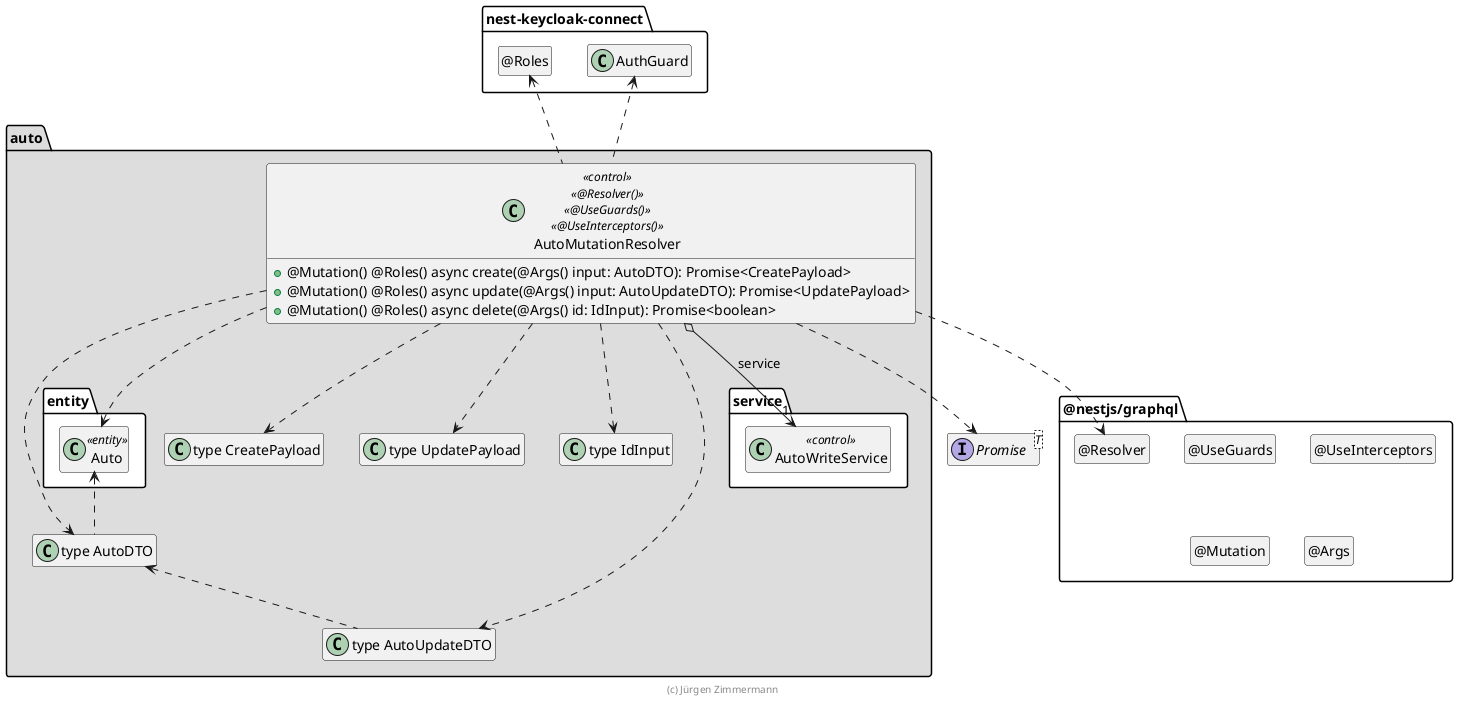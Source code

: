 @startuml Controller-Klasse

interface Promise<T>

package @nestjs/graphql {
  class "@Resolver" as Resolver
  hide Resolver circle

  class "@UseGuards" as UseGuards
  hide UseGuards circle

  class "@UseInterceptors" as UseInterceptors
  hide UseInterceptors circle

  class "@Mutation" as Mutation
  hide Mutation circle

  class "@Args" as Args
  hide Args circle
}

package nest-keycloak-connect {
  class AuthGuard
  class "@Roles" as Roles
  hide Roles circle
}

package auto #DDDDDD {
  package entity #FFFFFF {
    class Auto <<entity>>
  }

  package service #FFFFFF {
    class AutoWriteService << control >>
  }

  class "type AutoDTO" as AutoDTO
  class "type AutoUpdateDTO" as AutoUpdateDTO
  class "type CreatePayload" as CreatePayload
  class "type UpdatePayload" as UpdatePayload
  class "type IdInput" as IdInput

  class AutoMutationResolver << control >> << @Resolver() >> << @UseGuards() >> << @UseInterceptors() >> {
    + @Mutation() @Roles() async create(@Args() input: AutoDTO): Promise<CreatePayload>
    + @Mutation() @Roles() async update(@Args() input: AutoUpdateDTO): Promise<UpdatePayload>
    + @Mutation() @Roles() async delete(@Args() id: IdInput): Promise<boolean>
  }

  AutoMutationResolver o-down-> "1" AutoWriteService : service

  AutoMutationResolver ..> AutoDTO
  AutoMutationResolver ..> AutoUpdateDTO
  AutoMutationResolver ..> CreatePayload
  AutoMutationResolver ..> UpdatePayload
  AutoMutationResolver ..> IdInput
  AutoMutationResolver ..> Auto
  AutoMutationResolver ..> Promise
  AutoMutationResolver ..> Resolver
  AutoMutationResolver .up.> AuthGuard
  AutoMutationResolver .up.> Roles

  AutoDTO .up.> Auto
  AutoUpdateDTO .up.> AutoDTO
}

hide empty members

footer (c) Jürgen Zimmermann

@enduml
